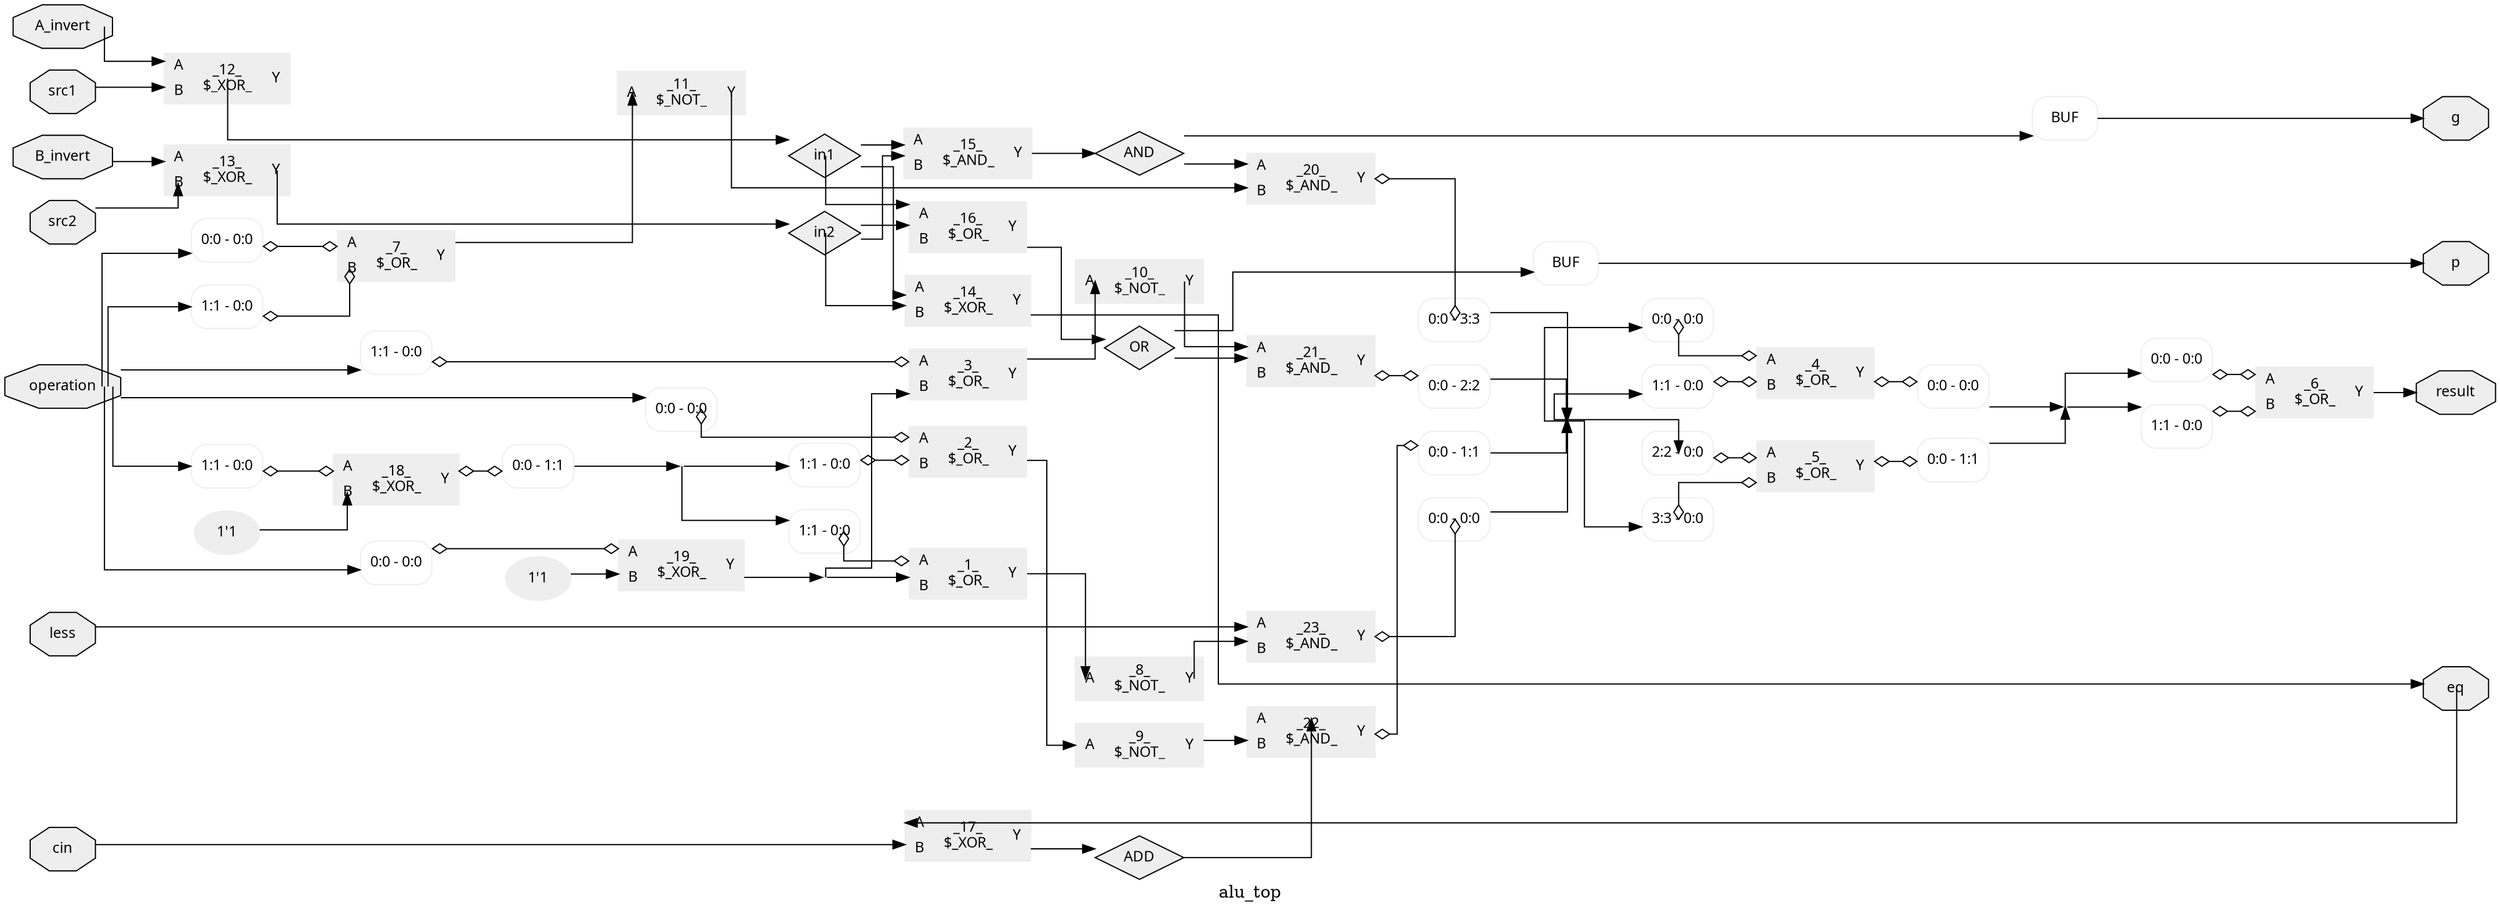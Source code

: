 digraph "alu_top" {
ordering="in";
splines="ortho";
node [ fontname = Verdana, fontsize = 12 ]
node [ style = filled ] 
node [ fillcolor = "#EEEEEE" ] 
node [ color = "#EEEEEE" ]
edge [ color = "# 31CEF0" ]
ordering="in";
spline="otho";
node [ fontname = Verdana, fontsize = 12 ]
node [ style = filled ] 
node [ fillcolor = "#EEEEEE" ] 
node [ color = "#EEEEEE" ]
edge [ color = "# 31CEF0" ]
ordering="in";
spline="ortho";
node [ fontname = Verdana, fontsize = 12 ]
node [ style = filled ] 
node [ fillcolor = "#EEEEEE" ] 
node [ color = "#EEEEEE" ]
edge [ color = "# 31CEF0" ]
ordering="in";
spline="ortho";
node [ fontname = Verdana, fontsize = 12 ]
node [ style = filled ] 
node [ fillcolor = "#EEEEEE" ] 
node [ color = "#EEEEEE" ]
edge [ color = "# 31CEF0" ]
ordering="in";
spline="ortho";
node [ fontname = Verdana, fontsize = 12 ]
node [ style = filled ] 
node [ fillcolor = "#EEEEEE" ] 
node [ color = "#EEEEEE" ]
edge [ color = "# 31CEF0" ]
label="alu_top";
rankdir="LR";
remincross=true;
n13 [ shape=diamond, label="ADD", color="black", fontcolor="black" ];
n14 [ shape=diamond, label="AND", color="black", fontcolor="black" ];
n15 [ shape=octagon, label="A_invert", color="black", fontcolor="black" ];
n16 [ shape=octagon, label="B_invert", color="black", fontcolor="black" ];
n17 [ shape=diamond, label="OR", color="black", fontcolor="black" ];
n18 [ shape=octagon, label="cin", color="black", fontcolor="black" ];
n19 [ shape=octagon, label="eq", color="black", fontcolor="black" ];
n20 [ shape=octagon, label="g", color="black", fontcolor="black" ];
n21 [ shape=diamond, label="in1", color="black", fontcolor="black" ];
n22 [ shape=diamond, label="in2", color="black", fontcolor="black" ];
n23 [ shape=octagon, label="less", color="black", fontcolor="black" ];
n24 [ shape=octagon, label="operation", color="black", fontcolor="black" ];
n25 [ shape=octagon, label="p", color="black", fontcolor="black" ];
n26 [ shape=octagon, label="result", color="black", fontcolor="black" ];
n27 [ shape=octagon, label="src1", color="black", fontcolor="black" ];
n28 [ shape=octagon, label="src2", color="black", fontcolor="black" ];
{ rank="source"; n15; n16; n18; n23; n24; n27; n28;}
{ rank="sink"; n19; n20; n25; n26;}
c32 [ shape=record, label="{{<p29> A|<p30> B}|_1_\n$_OR_|{<p31> Y}}" ];
x0 [ shape=record, style=rounded, label="<s0> 1:1 - 0:0 " ];
x0:e -> c32:p30:w [arrowhead=odiamond, arrowtail=odiamond, dir=both, color="black", label=""];
c33 [ shape=record, label="{{<p29> A|<p30> B}|_2_\n$_OR_|{<p31> Y}}" ];
x1 [ shape=record, style=rounded, label="<s0> 0:0 - 0:0 " ];
x1:e -> c33:p29:w [arrowhead=odiamond, arrowtail=odiamond, dir=both, color="black", label=""];
x2 [ shape=record, style=rounded, label="<s0> 1:1 - 0:0 " ];
x2:e -> c33:p30:w [arrowhead=odiamond, arrowtail=odiamond, dir=both, color="black", label=""];
c34 [ shape=record, label="{{<p29> A|<p30> B}|_3_\n$_OR_|{<p31> Y}}" ];
x3 [ shape=record, style=rounded, label="<s0> 1:1 - 0:0 " ];
x3:e -> c34:p30:w [arrowhead=odiamond, arrowtail=odiamond, dir=both, color="black", label=""];
c35 [ shape=record, label="{{<p29> A|<p30> B}|_4_\n$_OR_|{<p31> Y}}" ];
x4 [ shape=record, style=rounded, label="<s0> 0:0 - 0:0 " ];
x4:e -> c35:p29:w [arrowhead=odiamond, arrowtail=odiamond, dir=both, color="black", label=""];
x5 [ shape=record, style=rounded, label="<s0> 1:1 - 0:0 " ];
x5:e -> c35:p30:w [arrowhead=odiamond, arrowtail=odiamond, dir=both, color="black", label=""];
x6 [ shape=record, style=rounded, label="<s0> 0:0 - 0:0 " ];
c35:p31:e -> x6:w [arrowhead=odiamond, arrowtail=odiamond, dir=both, color="black", label=""];
c36 [ shape=record, label="{{<p29> A|<p30> B}|_5_\n$_OR_|{<p31> Y}}" ];
x7 [ shape=record, style=rounded, label="<s0> 2:2 - 0:0 " ];
x7:e -> c36:p29:w [arrowhead=odiamond, arrowtail=odiamond, dir=both, color="black", label=""];
x8 [ shape=record, style=rounded, label="<s0> 3:3 - 0:0 " ];
x8:e -> c36:p30:w [arrowhead=odiamond, arrowtail=odiamond, dir=both, color="black", label=""];
x9 [ shape=record, style=rounded, label="<s0> 0:0 - 1:1 " ];
c36:p31:e -> x9:w [arrowhead=odiamond, arrowtail=odiamond, dir=both, color="black", label=""];
c37 [ shape=record, label="{{<p29> A|<p30> B}|_6_\n$_OR_|{<p31> Y}}" ];
x10 [ shape=record, style=rounded, label="<s0> 0:0 - 0:0 " ];
x10:e -> c37:p29:w [arrowhead=odiamond, arrowtail=odiamond, dir=both, color="black", label=""];
x11 [ shape=record, style=rounded, label="<s0> 1:1 - 0:0 " ];
x11:e -> c37:p30:w [arrowhead=odiamond, arrowtail=odiamond, dir=both, color="black", label=""];
c38 [ shape=record, label="{{<p29> A|<p30> B}|_7_\n$_OR_|{<p31> Y}}" ];
x12 [ shape=record, style=rounded, label="<s0> 0:0 - 0:0 " ];
x12:e -> c38:p29:w [arrowhead=odiamond, arrowtail=odiamond, dir=both, color="black", label=""];
x13 [ shape=record, style=rounded, label="<s0> 1:1 - 0:0 " ];
x13:e -> c38:p30:w [arrowhead=odiamond, arrowtail=odiamond, dir=both, color="black", label=""];
c39 [ shape=record, label="{{<p29> A}|_8_\n$_NOT_|{<p31> Y}}" ];
c40 [ shape=record, label="{{<p29> A}|_9_\n$_NOT_|{<p31> Y}}" ];
c41 [ shape=record, label="{{<p29> A}|_10_\n$_NOT_|{<p31> Y}}" ];
c42 [ shape=record, label="{{<p29> A}|_11_\n$_NOT_|{<p31> Y}}" ];
c43 [ shape=record, label="{{<p29> A|<p30> B}|_12_\n$_XOR_|{<p31> Y}}" ];
c44 [ shape=record, label="{{<p29> A|<p30> B}|_13_\n$_XOR_|{<p31> Y}}" ];
c45 [ shape=record, label="{{<p29> A|<p30> B}|_14_\n$_XOR_|{<p31> Y}}" ];
c46 [ shape=record, label="{{<p29> A|<p30> B}|_15_\n$_AND_|{<p31> Y}}" ];
c47 [ shape=record, label="{{<p29> A|<p30> B}|_16_\n$_OR_|{<p31> Y}}" ];
c48 [ shape=record, label="{{<p29> A|<p30> B}|_17_\n$_XOR_|{<p31> Y}}" ];
v15 [ label="1'1" ];
c49 [ shape=record, label="{{<p29> A|<p30> B}|_18_\n$_XOR_|{<p31> Y}}" ];
x14 [ shape=record, style=rounded, label="<s0> 1:1 - 0:0 " ];
x14:e -> c49:p29:w [arrowhead=odiamond, arrowtail=odiamond, dir=both, color="black", label=""];
x16 [ shape=record, style=rounded, label="<s0> 0:0 - 1:1 " ];
c49:p31:e -> x16:w [arrowhead=odiamond, arrowtail=odiamond, dir=both, color="black", label=""];
v18 [ label="1'1" ];
c50 [ shape=record, label="{{<p29> A|<p30> B}|_19_\n$_XOR_|{<p31> Y}}" ];
x17 [ shape=record, style=rounded, label="<s0> 0:0 - 0:0 " ];
x17:e -> c50:p29:w [arrowhead=odiamond, arrowtail=odiamond, dir=both, color="black", label=""];
c51 [ shape=record, label="{{<p29> A|<p30> B}|_20_\n$_AND_|{<p31> Y}}" ];
x19 [ shape=record, style=rounded, label="<s0> 0:0 - 3:3 " ];
c51:p31:e -> x19:w [arrowhead=odiamond, arrowtail=odiamond, dir=both, color="black", label=""];
c52 [ shape=record, label="{{<p29> A|<p30> B}|_21_\n$_AND_|{<p31> Y}}" ];
x20 [ shape=record, style=rounded, label="<s0> 0:0 - 2:2 " ];
c52:p31:e -> x20:w [arrowhead=odiamond, arrowtail=odiamond, dir=both, color="black", label=""];
c53 [ shape=record, label="{{<p29> A|<p30> B}|_22_\n$_AND_|{<p31> Y}}" ];
x21 [ shape=record, style=rounded, label="<s0> 0:0 - 1:1 " ];
c53:p31:e -> x21:w [arrowhead=odiamond, arrowtail=odiamond, dir=both, color="black", label=""];
c54 [ shape=record, label="{{<p29> A|<p30> B}|_23_\n$_AND_|{<p31> Y}}" ];
x22 [ shape=record, style=rounded, label="<s0> 0:0 - 0:0 " ];
c54:p31:e -> x22:w [arrowhead=odiamond, arrowtail=odiamond, dir=both, color="black", label=""];
x23 [shape=box, style=rounded, label="BUF"];
x24 [shape=box, style=rounded, label="BUF"];
n1 [ shape=point ];
x6:s0:e -> n1:w [color="black", label=""];
x9:s0:e -> n1:w [color="black", label=""];
n1:e -> x10:s0:w [color="black", label=""];
n1:e -> x11:s0:w [color="black", label=""];
c40:p31:e -> c53:p30:w [color="black", label=""];
c41:p31:e -> c52:p30:w [color="black", label=""];
c42:p31:e -> c51:p30:w [color="black", label=""];
c48:p31:e -> n13:w [color="black", label=""];
n13:e -> c53:p29:w [color="black", label=""];
c46:p31:e -> n14:w [color="black", label=""];
n14:e -> c51:p29:w [color="black", label=""];
n14:e -> x23:w:w [color="black", label=""];
n15:e -> c43:p29:w [color="black", label=""];
n16:e -> c44:p29:w [color="black", label=""];
c47:p31:e -> n17:w [color="black", label=""];
n17:e -> c52:p29:w [color="black", label=""];
n17:e -> x24:w:w [color="black", label=""];
n18:e -> c48:p30:w [color="black", label=""];
c45:p31:e -> n19:w [color="black", label=""];
n19:e -> c48:p29:w [color="black", label=""];
n2 [ shape=point ];
x16:s0:e -> n2:w [color="black", label=""];
n2:e -> x0:s0:w [color="black", label=""];
n2:e -> x2:s0:w [color="black", label=""];
x23:e:e -> n20:w [color="black", label=""];
c43:p31:e -> n21:w [color="black", label=""];
n21:e -> c45:p29:w [color="black", label=""];
n21:e -> c46:p29:w [color="black", label=""];
n21:e -> c47:p29:w [color="black", label=""];
c44:p31:e -> n22:w [color="black", label=""];
n22:e -> c45:p30:w [color="black", label=""];
n22:e -> c46:p30:w [color="black", label=""];
n22:e -> c47:p30:w [color="black", label=""];
n23:e -> c54:p29:w [color="black", label=""];
n24:e -> x12:s0:w [color="black", label=""];
n24:e -> x13:s0:w [color="black", label=""];
n24:e -> x14:s0:w [color="black", label=""];
n24:e -> x17:s0:w [color="black", label=""];
n24:e -> x1:s0:w [color="black", label=""];
n24:e -> x3:s0:w [color="black", label=""];
x24:e:e -> n25:w [color="black", label=""];
c37:p31:e -> n26:w [color="black", label=""];
n27:e -> c43:p30:w [color="black", label=""];
n28:e -> c44:p30:w [color="black", label=""];
c38:p31:e -> c42:p29:w [color="black", label=""];
n4 [ shape=point ];
c50:p31:e -> n4:w [color="black", label=""];
n4:e -> c32:p29:w [color="black", label=""];
n4:e -> c34:p29:w [color="black", label=""];
c32:p31:e -> c39:p29:w [color="black", label=""];
c33:p31:e -> c40:p29:w [color="black", label=""];
c34:p31:e -> c41:p29:w [color="black", label=""];
n8 [ shape=point ];
x19:s0:e -> n8:w [color="black", label=""];
x20:s0:e -> n8:w [color="black", label=""];
x21:s0:e -> n8:w [color="black", label=""];
x22:s0:e -> n8:w [color="black", label=""];
n8:e -> x4:s0:w [color="black", label=""];
n8:e -> x5:s0:w [color="black", label=""];
n8:e -> x7:s0:w [color="black", label=""];
n8:e -> x8:s0:w [color="black", label=""];
c39:p31:e -> c54:p30:w [color="black", label=""];
v15:e -> c49:p30:w [color="black", label=""];
v18:e -> c50:p30:w [color="black", label=""];
}
